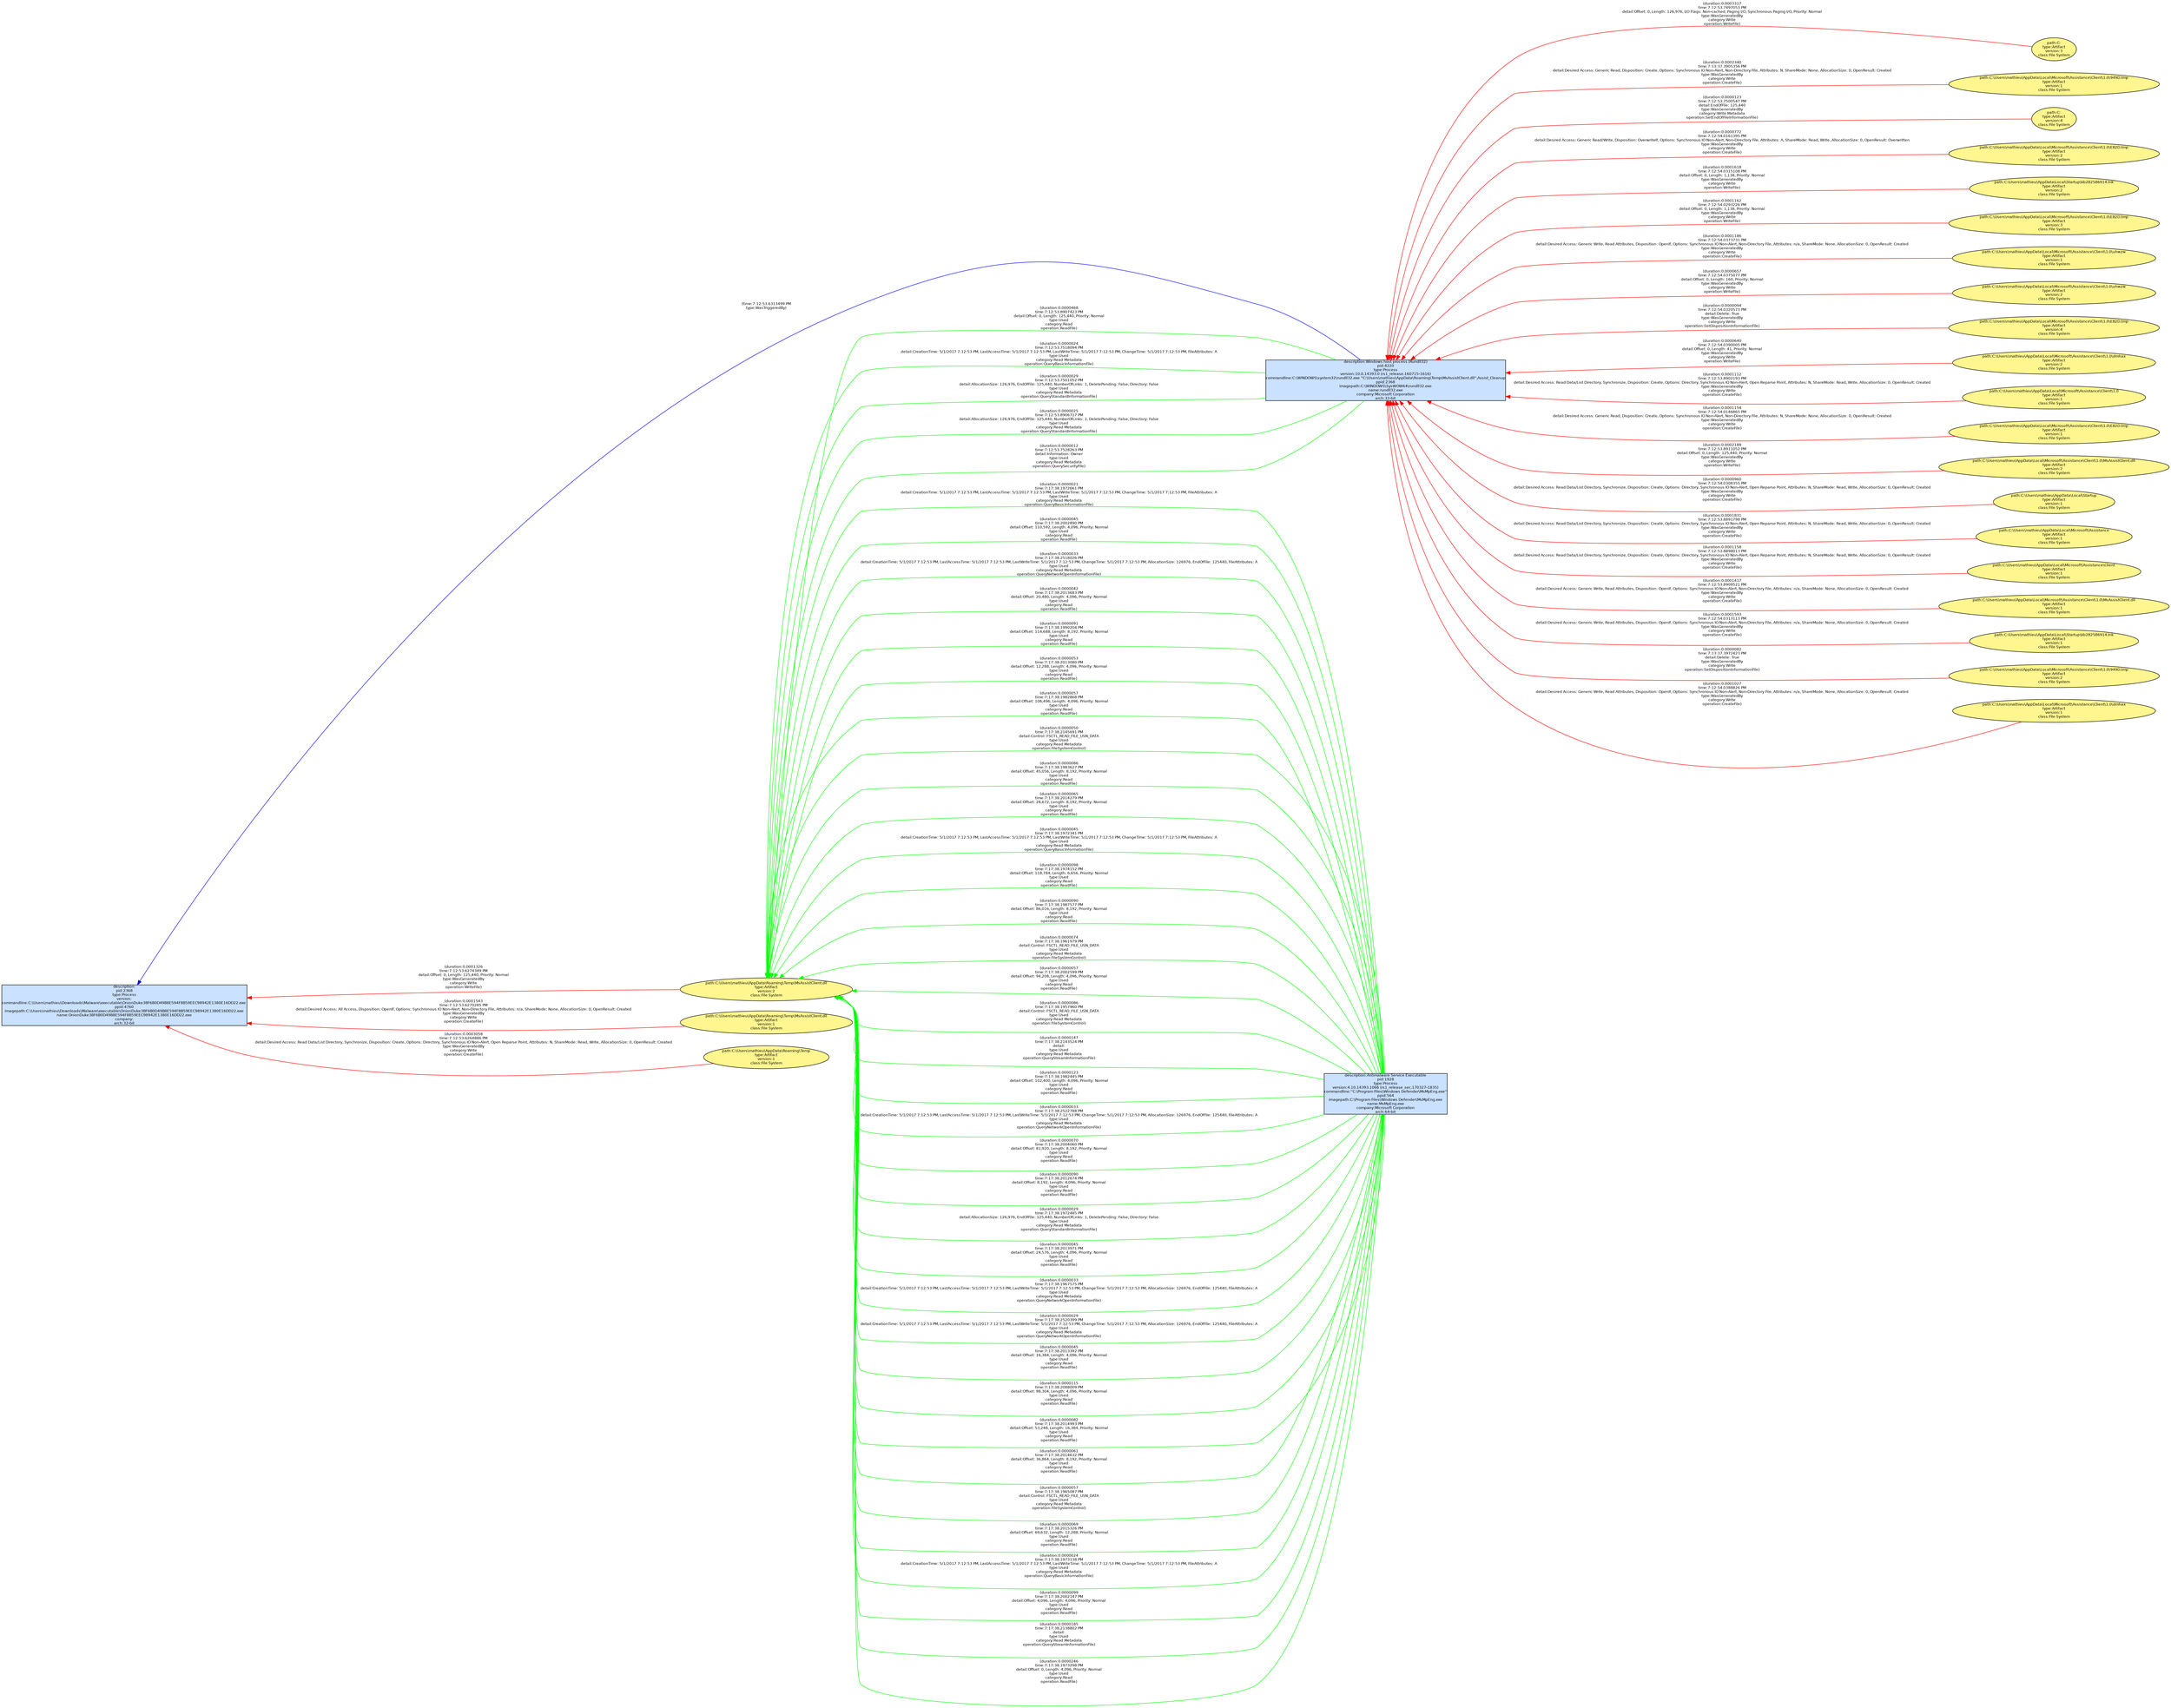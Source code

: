 digraph spade2dot {
graph [rankdir = "RL"];
node [fontname="Helvetica" fontsize="8" style="filled" margin="0.0,0.0"];
edge [fontname="Helvetica" fontsize="8"];
"1" [label="path:C:\ntype:Artifact\nversion:3\nclass:File System" shape="ellipse" fillcolor="khaki1"];
"2" [label="path:C:\\Users\\mathieu\\AppData\\Local\\Microsoft\\Assistance\\Client\\1.0\\949D.tmp\ntype:Artifact\nversion:1\nclass:File System" shape="ellipse" fillcolor="khaki1"];
"3" [label="path:C:\\Users\\mathieu\\AppData\\Roaming\\Temp\\MsAssistClient.dll\ntype:Artifact\nversion:2\nclass:File System" shape="ellipse" fillcolor="khaki1"];
"4" [label="path:C:\ntype:Artifact\nversion:4\nclass:File System" shape="ellipse" fillcolor="khaki1"];
"5" [label="path:C:\\Users\\mathieu\\AppData\\Local\\Microsoft\\Assistance\\Client\\1.0\\EB2D.tmp\ntype:Artifact\nversion:2\nclass:File System" shape="ellipse" fillcolor="khaki1"];
"6" [label="path:C:\\Users\\mathieu\\AppData\\Local\\Startup\\kb282586914.lnk\ntype:Artifact\nversion:2\nclass:File System" shape="ellipse" fillcolor="khaki1"];
"7" [label="path:C:\\Users\\mathieu\\AppData\\Local\\Microsoft\\Assistance\\Client\\1.0\\EB2D.tmp\ntype:Artifact\nversion:3\nclass:File System" shape="ellipse" fillcolor="khaki1"];
"8" [label="path:C:\\Users\\mathieu\\AppData\\Local\\Microsoft\\Assistance\\Client\\1.0\\uhwzw\ntype:Artifact\nversion:1\nclass:File System" shape="ellipse" fillcolor="khaki1"];
"9" [label="path:C:\\Users\\mathieu\\AppData\\Local\\Microsoft\\Assistance\\Client\\1.0\\uhwzw\ntype:Artifact\nversion:2\nclass:File System" shape="ellipse" fillcolor="khaki1"];
"10" [label="path:C:\\Users\\mathieu\\AppData\\Local\\Microsoft\\Assistance\\Client\\1.0\\EB2D.tmp\ntype:Artifact\nversion:4\nclass:File System" shape="ellipse" fillcolor="khaki1"];
"11" [label="path:C:\\Users\\mathieu\\AppData\\Local\\Microsoft\\Assistance\\Client\\1.0\\dmhax\ntype:Artifact\nversion:2\nclass:File System" shape="ellipse" fillcolor="khaki1"];
"12" [label="description:\npid:2368\ntype:Process\nversion:\ncommandline:C:\\Users\\mathieu\\Downloads\\Malware\\executable\\OnionDuke3BF6B0D49B8E594F8B59EEC98942E1380E16DD22.exe \nppid:4760\nimagepath:C:\\Users\\mathieu\\Downloads\\Malware\\executable\\OnionDuke3BF6B0D49B8E594F8B59EEC98942E1380E16DD22.exe\nname:OnionDuke3BF6B0D49B8E594F8B59EEC98942E1380E16DD22.exe\ncompany:\narch:32-bit" shape="box" fillcolor="lightsteelblue1"];
"13" [label="path:C:\\Users\\mathieu\\AppData\\Roaming\\Temp\\MsAssistClient.dll\ntype:Artifact\nversion:1\nclass:File System" shape="ellipse" fillcolor="khaki1"];
"14" [label="path:C:\\Users\\mathieu\\AppData\\Local\\Microsoft\\Assistance\\Client\\1.0\ntype:Artifact\nversion:1\nclass:File System" shape="ellipse" fillcolor="khaki1"];
"15" [label="path:C:\\Users\\mathieu\\AppData\\Local\\Microsoft\\Assistance\\Client\\1.0\\EB2D.tmp\ntype:Artifact\nversion:1\nclass:File System" shape="ellipse" fillcolor="khaki1"];
"16" [label="path:C:\\Users\\mathieu\\AppData\\Local\\Microsoft\\Assistance\\Client\\1.0\\MsAssistClient.dll\ntype:Artifact\nversion:2\nclass:File System" shape="ellipse" fillcolor="khaki1"];
"17" [label="path:C:\\Users\\mathieu\\AppData\\Roaming\\Temp\ntype:Artifact\nversion:1\nclass:File System" shape="ellipse" fillcolor="khaki1"];
"18" [label="description:Windows host process (Rundll32)\npid:4220\ntype:Process\nversion:10.0.14393.0 (rs1_release.160715-1616)\ncommandline:C:\\WINDOWS\\system32\\rundll32.exe ''C:\\Users\\mathieu\\AppData\\Roaming\\Temp\\MsAssistClient.dll'',Assist_Cleanup\nppid:2368\nimagepath:C:\\WINDOWS\\SysWOW64\\rundll32.exe\nname:rundll32.exe\ncompany:Microsoft Corporation\narch:32-bit" shape="box" fillcolor="lightsteelblue1"];
"19" [label="path:C:\\Users\\mathieu\\AppData\\Local\\Startup\ntype:Artifact\nversion:1\nclass:File System" shape="ellipse" fillcolor="khaki1"];
"20" [label="description:Antimalware Service Executable\npid:1928\ntype:Process\nversion:4.10.14393.1066 (rs1_release_sec.170327-1835)\ncommandline:''C:\\Program Files\\Windows Defender\\MsMpEng.exe''\nppid:564\nimagepath:C:\\Program Files\\Windows Defender\\MsMpEng.exe\nname:MsMpEng.exe\ncompany:Microsoft Corporation\narch:64-bit" shape="box" fillcolor="lightsteelblue1"];
"21" [label="path:C:\\Users\\mathieu\\AppData\\Local\\Microsoft\\Assistance\ntype:Artifact\nversion:1\nclass:File System" shape="ellipse" fillcolor="khaki1"];
"22" [label="path:C:\\Users\\mathieu\\AppData\\Local\\Microsoft\\Assistance\\Client\ntype:Artifact\nversion:1\nclass:File System" shape="ellipse" fillcolor="khaki1"];
"23" [label="path:C:\\Users\\mathieu\\AppData\\Local\\Microsoft\\Assistance\\Client\\1.0\\MsAssistClient.dll\ntype:Artifact\nversion:1\nclass:File System" shape="ellipse" fillcolor="khaki1"];
"24" [label="path:C:\\Users\\mathieu\\AppData\\Local\\Startup\\kb282586914.lnk\ntype:Artifact\nversion:1\nclass:File System" shape="ellipse" fillcolor="khaki1"];
"25" [label="path:C:\\Users\\mathieu\\AppData\\Local\\Microsoft\\Assistance\\Client\\1.0\\949D.tmp\ntype:Artifact\nversion:2\nclass:File System" shape="ellipse" fillcolor="khaki1"];
"26" [label="path:C:\\Users\\mathieu\\AppData\\Local\\Microsoft\\Assistance\\Client\\1.0\\dmhax\ntype:Artifact\nversion:1\nclass:File System" shape="ellipse" fillcolor="khaki1"];
"20" -> "3" [label="(duration:0.0000021\ntime:7:17:38.1972661 PM\ndetail:CreationTime: 5/1/2017 7:12:53 PM, LastAccessTime: 5/1/2017 7:12:53 PM, LastWriteTime: 5/1/2017 7:12:53 PM, ChangeTime: 5/1/2017 7:12:53 PM, FileAttributes: A\ntype:Used\ncategory:Read Metadata\noperation:QueryBasicInformationFile)" color="green" style="solid"];
"20" -> "3" [label="(duration:0.0000045\ntime:7:17:38.2002890 PM\ndetail:Offset: 110,592, Length: 4,096, Priority: Normal\ntype:Used\ncategory:Read\noperation:ReadFile)" color="green" style="solid"];
"26" -> "18" [label="(duration:0.0001027\ntime:7:12:54.0388826 PM\ndetail:Desired Access: Generic Write, Read Attributes, Disposition: OpenIf, Options: Synchronous IO Non-Alert, Non-Directory File, Attributes: n/a, ShareMode: None, AllocationSize: 0, OpenResult: Created\ntype:WasGeneratedBy\ncategory:Write\noperation:CreateFile)" color="red" style="solid"];
"17" -> "12" [label="(duration:0.0003058\ntime:7:12:53.6264886 PM\ndetail:Desired Access: Read Data/List Directory, Synchronize, Disposition: Create, Options: Directory, Synchronous IO Non-Alert, Open Reparse Point, Attributes: N, ShareMode: Read, Write, AllocationSize: 0, OpenResult: Created\ntype:WasGeneratedBy\ncategory:Write\noperation:CreateFile)" color="red" style="solid"];
"1" -> "18" [label="(duration:0.0003317\ntime:7:12:53.7497053 PM\ndetail:Offset: 0, Length: 126,976, I/O Flags: Non-cached, Paging I/O, Synchronous Paging I/O, Priority: Normal\ntype:WasGeneratedBy\ncategory:Write\noperation:WriteFile)" color="red" style="solid"];
"14" -> "18" [label="(duration:0.0001112\ntime:7:12:53.8902193 PM\ndetail:Desired Access: Read Data/List Directory, Synchronize, Disposition: Create, Options: Directory, Synchronous IO Non-Alert, Open Reparse Point, Attributes: N, ShareMode: Read, Write, AllocationSize: 0, OpenResult: Created\ntype:WasGeneratedBy\ncategory:Write\noperation:CreateFile)" color="red" style="solid"];
"20" -> "3" [label="(duration:0.0000033\ntime:7:17:38.2518026 PM\ndetail:CreationTime: 5/1/2017 7:12:53 PM, LastAccessTime: 5/1/2017 7:12:53 PM, LastWriteTime: 5/1/2017 7:12:53 PM, ChangeTime: 5/1/2017 7:12:53 PM, AllocationSize: 126976, EndOfFile: 125440, FileAttributes: A\ntype:Used\ncategory:Read Metadata\noperation:QueryNetworkOpenInformationFile)" color="green" style="solid"];
"23" -> "18" [label="(duration:0.0001417\ntime:7:12:53.8909521 PM\ndetail:Desired Access: Generic Write, Read Attributes, Disposition: OpenIf, Options: Synchronous IO Non-Alert, Non-Directory File, Attributes: n/a, ShareMode: None, AllocationSize: 0, OpenResult: Created\ntype:WasGeneratedBy\ncategory:Write\noperation:CreateFile)" color="red" style="solid"];
"20" -> "3" [label="(duration:0.0000042\ntime:7:17:38.2013683 PM\ndetail:Offset: 20,480, Length: 4,096, Priority: Normal\ntype:Used\ncategory:Read\noperation:ReadFile)" color="green" style="solid"];
"20" -> "3" [label="(duration:0.0000091\ntime:7:17:38.1990204 PM\ndetail:Offset: 114,688, Length: 8,192, Priority: Normal\ntype:Used\ncategory:Read\noperation:ReadFile)" color="green" style="solid"];
"20" -> "3" [label="(duration:0.0000053\ntime:7:17:38.2013080 PM\ndetail:Offset: 12,288, Length: 4,096, Priority: Normal\ntype:Used\ncategory:Read\noperation:ReadFile)" color="green" style="solid"];
"9" -> "18" [label="(duration:0.0000657\ntime:7:12:54.0375077 PM\ndetail:Offset: 0, Length: 160, Priority: Normal\ntype:WasGeneratedBy\ncategory:Write\noperation:WriteFile)" color="red" style="solid"];
"20" -> "3" [label="(duration:0.0000057\ntime:7:17:38.1982868 PM\ndetail:Offset: 106,496, Length: 4,096, Priority: Normal\ntype:Used\ncategory:Read\noperation:ReadFile)" color="green" style="solid"];
"20" -> "3" [label="(duration:0.0000050\ntime:7:17:38.2145691 PM\ndetail:Control: FSCTL_READ_FILE_USN_DATA\ntype:Used\ncategory:Read Metadata\noperation:FileSystemControl)" color="green" style="solid"];
"22" -> "18" [label="(duration:0.0001158\ntime:7:12:53.8898013 PM\ndetail:Desired Access: Read Data/List Directory, Synchronize, Disposition: Create, Options: Directory, Synchronous IO Non-Alert, Open Reparse Point, Attributes: N, ShareMode: Read, Write, AllocationSize: 0, OpenResult: Created\ntype:WasGeneratedBy\ncategory:Write\noperation:CreateFile)" color="red" style="solid"];
"18" -> "3" [label="(duration:0.0000468\ntime:7:12:53.8907423 PM\ndetail:Offset: 0, Length: 125,440, Priority: Normal\ntype:Used\ncategory:Read\noperation:ReadFile)" color="green" style="solid"];
"18" -> "3" [label="(duration:0.0000024\ntime:7:12:53.7518094 PM\ndetail:CreationTime: 5/1/2017 7:12:53 PM, LastAccessTime: 5/1/2017 7:12:53 PM, LastWriteTime: 5/1/2017 7:12:53 PM, ChangeTime: 5/1/2017 7:12:53 PM, FileAttributes: A\ntype:Used\ncategory:Read Metadata\noperation:QueryBasicInformationFile)" color="green" style="solid"];
"20" -> "3" [label="(duration:0.0000086\ntime:7:17:38.1983627 PM\ndetail:Offset: 45,056, Length: 8,192, Priority: Normal\ntype:Used\ncategory:Read\noperation:ReadFile)" color="green" style="solid"];
"20" -> "3" [label="(duration:0.0000065\ntime:7:17:38.2014279 PM\ndetail:Offset: 28,672, Length: 8,192, Priority: Normal\ntype:Used\ncategory:Read\noperation:ReadFile)" color="green" style="solid"];
"20" -> "3" [label="(duration:0.0000045\ntime:7:17:38.1972341 PM\ndetail:CreationTime: 5/1/2017 7:12:53 PM, LastAccessTime: 5/1/2017 7:12:53 PM, LastWriteTime: 5/1/2017 7:12:53 PM, ChangeTime: 5/1/2017 7:12:53 PM, FileAttributes: A\ntype:Used\ncategory:Read Metadata\noperation:QueryBasicInformationFile)" color="green" style="solid"];
"20" -> "3" [label="(duration:0.0000098\ntime:7:17:38.1974152 PM\ndetail:Offset: 118,784, Length: 6,656, Priority: Normal\ntype:Used\ncategory:Read\noperation:ReadFile)" color="green" style="solid"];
"20" -> "3" [label="(duration:0.0000090\ntime:7:17:38.1987577 PM\ndetail:Offset: 86,016, Length: 8,192, Priority: Normal\ntype:Used\ncategory:Read\noperation:ReadFile)" color="green" style="solid"];
"6" -> "18" [label="(duration:0.0001618\ntime:7:12:54.0315108 PM\ndetail:Offset: 0, Length: 1,138, Priority: Normal\ntype:WasGeneratedBy\ncategory:Write\noperation:WriteFile)" color="red" style="solid"];
"18" -> "3" [label="(duration:0.0000029\ntime:7:12:53.7501052 PM\ndetail:AllocationSize: 126,976, EndOfFile: 125,440, NumberOfLinks: 1, DeletePending: False, Directory: False\ntype:Used\ncategory:Read Metadata\noperation:QueryStandardInformationFile)" color="green" style="solid"];
"20" -> "3" [label="(duration:0.0000074\ntime:7:17:38.1961979 PM\ndetail:Control: FSCTL_READ_FILE_USN_DATA\ntype:Used\ncategory:Read Metadata\noperation:FileSystemControl)" color="green" style="solid"];
"20" -> "3" [label="(duration:0.0000057\ntime:7:17:38.2002599 PM\ndetail:Offset: 94,208, Length: 4,096, Priority: Normal\ntype:Used\ncategory:Read\noperation:ReadFile)" color="green" style="solid"];
"20" -> "3" [label="(duration:0.0000086\ntime:7:17:38.1957960 PM\ndetail:Control: FSCTL_READ_FILE_USN_DATA\ntype:Used\ncategory:Read Metadata\noperation:FileSystemControl)" color="green" style="solid"];
"2" -> "18" [label="(duration:0.0002340\ntime:7:13:37.3905356 PM\ndetail:Desired Access: Generic Read, Disposition: Create, Options: Synchronous IO Non-Alert, Non-Directory File, Attributes: N, ShareMode: None, AllocationSize: 0, OpenResult: Created\ntype:WasGeneratedBy\ncategory:Write\noperation:CreateFile)" color="red" style="solid"];
"21" -> "18" [label="(duration:0.0001831\ntime:7:12:53.8891798 PM\ndetail:Desired Access: Read Data/List Directory, Synchronize, Disposition: Create, Options: Directory, Synchronous IO Non-Alert, Open Reparse Point, Attributes: N, ShareMode: Read, Write, AllocationSize: 0, OpenResult: Created\ntype:WasGeneratedBy\ncategory:Write\noperation:CreateFile)" color="red" style="solid"];
"20" -> "3" [label="(duration:0.0000147\ntime:7:17:38.2143524 PM\ndetail:\ntype:Used\ncategory:Read Metadata\noperation:QueryStreamInformationFile)" color="green" style="solid"];
"20" -> "3" [label="(duration:0.0000123\ntime:7:17:38.1982445 PM\ndetail:Offset: 102,400, Length: 4,096, Priority: Normal\ntype:Used\ncategory:Read\noperation:ReadFile)" color="green" style="solid"];
"20" -> "3" [label="(duration:0.0000033\ntime:7:17:38.2522788 PM\ndetail:CreationTime: 5/1/2017 7:12:53 PM, LastAccessTime: 5/1/2017 7:12:53 PM, LastWriteTime: 5/1/2017 7:12:53 PM, ChangeTime: 5/1/2017 7:12:53 PM, AllocationSize: 126976, EndOfFile: 125440, FileAttributes: A\ntype:Used\ncategory:Read Metadata\noperation:QueryNetworkOpenInformationFile)" color="green" style="solid"];
"15" -> "18" [label="(duration:0.0001154\ntime:7:12:54.0146865 PM\ndetail:Desired Access: Generic Read, Disposition: Create, Options: Synchronous IO Non-Alert, Non-Directory File, Attributes: N, ShareMode: None, AllocationSize: 0, OpenResult: Created\ntype:WasGeneratedBy\ncategory:Write\noperation:CreateFile)" color="red" style="solid"];
"20" -> "3" [label="(duration:0.0000070\ntime:7:17:38.2004060 PM\ndetail:Offset: 81,920, Length: 8,192, Priority: Normal\ntype:Used\ncategory:Read\noperation:ReadFile)" color="green" style="solid"];
"11" -> "18" [label="(duration:0.0000640\ntime:7:12:54.0390005 PM\ndetail:Offset: 0, Length: 41, Priority: Normal\ntype:WasGeneratedBy\ncategory:Write\noperation:WriteFile)" color="red" style="solid"];
"5" -> "18" [label="(duration:0.0000772\ntime:7:12:54.0161395 PM\ndetail:Desired Access: Generic Read/Write, Disposition: OverwriteIf, Options: Synchronous IO Non-Alert, Non-Directory File, Attributes: A, ShareMode: Read, Write, AllocationSize: 0, OpenResult: Overwritten\ntype:WasGeneratedBy\ncategory:Write\noperation:CreateFile)" color="red" style="solid"];
"7" -> "18" [label="(duration:0.0001162\ntime:7:12:54.0293226 PM\ndetail:Offset: 0, Length: 1,138, Priority: Normal\ntype:WasGeneratedBy\ncategory:Write\noperation:WriteFile)" color="red" style="solid"];
"20" -> "3" [label="(duration:0.0000090\ntime:7:17:38.2012674 PM\ndetail:Offset: 8,192, Length: 4,096, Priority: Normal\ntype:Used\ncategory:Read\noperation:ReadFile)" color="green" style="solid"];
"20" -> "3" [label="(duration:0.0000029\ntime:7:17:38.1972485 PM\ndetail:AllocationSize: 126,976, EndOfFile: 125,440, NumberOfLinks: 1, DeletePending: False, Directory: False\ntype:Used\ncategory:Read Metadata\noperation:QueryStandardInformationFile)" color="green" style="solid"];
"20" -> "3" [label="(duration:0.0000045\ntime:7:17:38.2013971 PM\ndetail:Offset: 24,576, Length: 4,096, Priority: Normal\ntype:Used\ncategory:Read\noperation:ReadFile)" color="green" style="solid"];
"20" -> "3" [label="(duration:0.0000033\ntime:7:17:38.1967575 PM\ndetail:CreationTime: 5/1/2017 7:12:53 PM, LastAccessTime: 5/1/2017 7:12:53 PM, LastWriteTime: 5/1/2017 7:12:53 PM, ChangeTime: 5/1/2017 7:12:53 PM, AllocationSize: 126976, EndOfFile: 125440, FileAttributes: A\ntype:Used\ncategory:Read Metadata\noperation:QueryNetworkOpenInformationFile)" color="green" style="solid"];
"20" -> "3" [label="(duration:0.0000029\ntime:7:17:38.2520399 PM\ndetail:CreationTime: 5/1/2017 7:12:53 PM, LastAccessTime: 5/1/2017 7:12:53 PM, LastWriteTime: 5/1/2017 7:12:53 PM, ChangeTime: 5/1/2017 7:12:53 PM, AllocationSize: 126976, EndOfFile: 125440, FileAttributes: A\ntype:Used\ncategory:Read Metadata\noperation:QueryNetworkOpenInformationFile)" color="green" style="solid"];
"16" -> "18" [label="(duration:0.0002189\ntime:7:12:53.8911052 PM\ndetail:Offset: 0, Length: 125,440, Priority: Normal\ntype:WasGeneratedBy\ncategory:Write\noperation:WriteFile)" color="red" style="solid"];
"20" -> "3" [label="(duration:0.0000045\ntime:7:17:38.2013392 PM\ndetail:Offset: 16,384, Length: 4,096, Priority: Normal\ntype:Used\ncategory:Read\noperation:ReadFile)" color="green" style="solid"];
"20" -> "3" [label="(duration:0.0000115\ntime:7:17:38.2088009 PM\ndetail:Offset: 98,304, Length: 4,096, Priority: Normal\ntype:Used\ncategory:Read\noperation:ReadFile)" color="green" style="solid"];
"18" -> "3" [label="(duration:0.0000025\ntime:7:12:53.8906717 PM\ndetail:AllocationSize: 126,976, EndOfFile: 125,440, NumberOfLinks: 1, DeletePending: False, Directory: False\ntype:Used\ncategory:Read Metadata\noperation:QueryStandardInformationFile)" color="green" style="solid"];
"3" -> "12" [label="(duration:0.0001326\ntime:7:12:53.6274349 PM\ndetail:Offset: 0, Length: 125,440, Priority: Normal\ntype:WasGeneratedBy\ncategory:Write\noperation:WriteFile)" color="red" style="solid"];
"20" -> "3" [label="(duration:0.0000082\ntime:7:17:38.2014993 PM\ndetail:Offset: 53,248, Length: 16,384, Priority: Normal\ntype:Used\ncategory:Read\noperation:ReadFile)" color="green" style="solid"];
"20" -> "3" [label="(duration:0.0000061\ntime:7:17:38.2014632 PM\ndetail:Offset: 36,864, Length: 8,192, Priority: Normal\ntype:Used\ncategory:Read\noperation:ReadFile)" color="green" style="solid"];
"20" -> "3" [label="(duration:0.0000057\ntime:7:17:38.1965087 PM\ndetail:Control: FSCTL_READ_FILE_USN_DATA\ntype:Used\ncategory:Read Metadata\noperation:FileSystemControl)" color="green" style="solid"];
"18" -> "3" [label="(duration:0.0000012\ntime:7:12:53.7528263 PM\ndetail:Information: Owner\ntype:Used\ncategory:Read Metadata\noperation:QuerySecurityFile)" color="green" style="solid"];
"13" -> "12" [label="(duration:0.0001543\ntime:7:12:53.6270285 PM\ndetail:Desired Access: All Access, Disposition: OpenIf, Options: Synchronous IO Non-Alert, Non-Directory File, Attributes: n/a, ShareMode: None, AllocationSize: 0, OpenResult: Created\ntype:WasGeneratedBy\ncategory:Write\noperation:CreateFile)" color="red" style="solid"];
"18" -> "12" [label="(time:7:12:53.6313499 PM\ntype:WasTriggeredBy)" color="blue" style="solid"];
"19" -> "18" [label="(duration:0.0000960\ntime:7:12:54.0308355 PM\ndetail:Desired Access: Read Data/List Directory, Synchronize, Disposition: Create, Options: Directory, Synchronous IO Non-Alert, Open Reparse Point, Attributes: N, ShareMode: Read, Write, AllocationSize: 0, OpenResult: Created\ntype:WasGeneratedBy\ncategory:Write\noperation:CreateFile)" color="red" style="solid"];
"20" -> "3" [label="(duration:0.0000069\ntime:7:17:38.2015326 PM\ndetail:Offset: 69,632, Length: 12,288, Priority: Normal\ntype:Used\ncategory:Read\noperation:ReadFile)" color="green" style="solid"];
"8" -> "18" [label="(duration:0.0001186\ntime:7:12:54.0373731 PM\ndetail:Desired Access: Generic Write, Read Attributes, Disposition: OpenIf, Options: Synchronous IO Non-Alert, Non-Directory File, Attributes: n/a, ShareMode: None, AllocationSize: 0, OpenResult: Created\ntype:WasGeneratedBy\ncategory:Write\noperation:CreateFile)" color="red" style="solid"];
"4" -> "18" [label="(duration:0.0000123\ntime:7:12:53.7500547 PM\ndetail:EndOfFile: 125,440\ntype:WasGeneratedBy\ncategory:Write Metadata\noperation:SetEndOfFileInformationFile)" color="red" style="solid"];
"20" -> "3" [label="(duration:0.0000024\ntime:7:17:38.1973138 PM\ndetail:CreationTime: 5/1/2017 7:12:53 PM, LastAccessTime: 5/1/2017 7:12:53 PM, LastWriteTime: 5/1/2017 7:12:53 PM, ChangeTime: 5/1/2017 7:12:53 PM, FileAttributes: A\ntype:Used\ncategory:Read Metadata\noperation:QueryBasicInformationFile)" color="green" style="solid"];
"10" -> "18" [label="(duration:0.0000094\ntime:7:12:54.0320573 PM\ndetail:Delete: True\ntype:WasGeneratedBy\ncategory:Write\noperation:SetDispositionInformationFile)" color="red" style="solid"];
"25" -> "18" [label="(duration:0.0000082\ntime:7:13:37.3972423 PM\ndetail:Delete: True\ntype:WasGeneratedBy\ncategory:Write\noperation:SetDispositionInformationFile)" color="red" style="solid"];
"20" -> "3" [label="(duration:0.0000099\ntime:7:17:38.2002147 PM\ndetail:Offset: 4,096, Length: 4,096, Priority: Normal\ntype:Used\ncategory:Read\noperation:ReadFile)" color="green" style="solid"];
"20" -> "3" [label="(duration:0.0000185\ntime:7:17:38.2138802 PM\ndetail:\ntype:Used\ncategory:Read Metadata\noperation:QueryStreamInformationFile)" color="green" style="solid"];
"24" -> "18" [label="(duration:0.0001593\ntime:7:12:54.0313113 PM\ndetail:Desired Access: Generic Write, Read Attributes, Disposition: OpenIf, Options: Synchronous IO Non-Alert, Non-Directory File, Attributes: n/a, ShareMode: None, AllocationSize: 0, OpenResult: Created\ntype:WasGeneratedBy\ncategory:Write\noperation:CreateFile)" color="red" style="solid"];
"20" -> "3" [label="(duration:0.0000246\ntime:7:17:38.1973298 PM\ndetail:Offset: 0, Length: 4,096, Priority: Normal\ntype:Used\ncategory:Read\noperation:ReadFile)" color="green" style="solid"];
}
